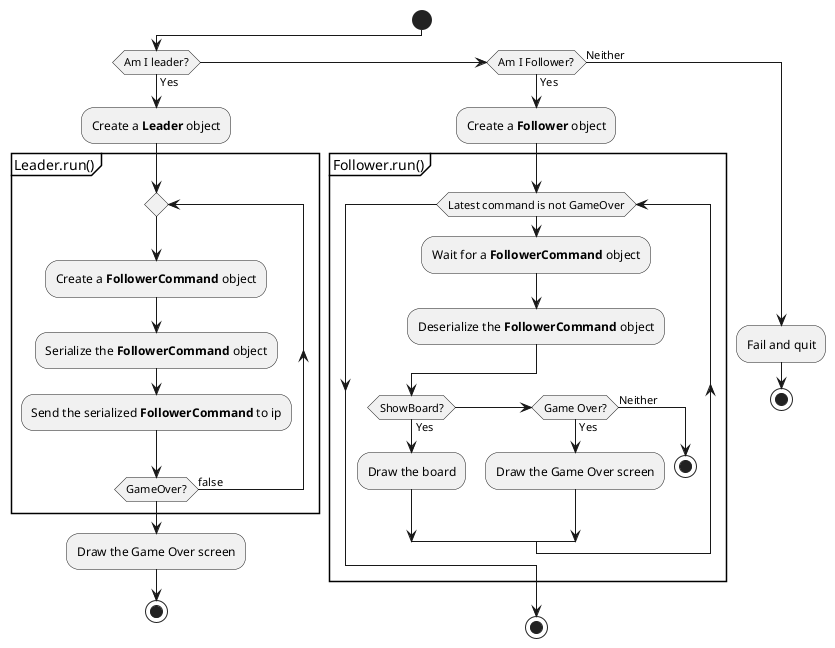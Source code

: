 @startuml

start

if (Am I leader?) then (Yes)
    :Create a **Leader** object;
    partition Leader.run() {
        repeat
        :Create a **FollowerCommand** object;
        :Serialize the **FollowerCommand** object;
        :Send the serialized **FollowerCommand** to ip;
        repeat while (GameOver?) is (false)
    }
    :Draw the Game Over screen;
    stop
else if (Am I Follower?) then (Yes)
    :Create a **Follower** object;
    partition Follower.run() {
        while (Latest command is not GameOver)
        :Wait for a **FollowerCommand** object;
        :Deserialize the **FollowerCommand** object;
        if (ShowBoard?) then (Yes)
            :Draw the board;
        else if (Game Over?) then (Yes)
            :Draw the Game Over screen;
        else (Neither)
            stop
        endif
        endwhile
    }
    stop
else (Neither)
    :Fail and quit;
    stop
endif


@enduml